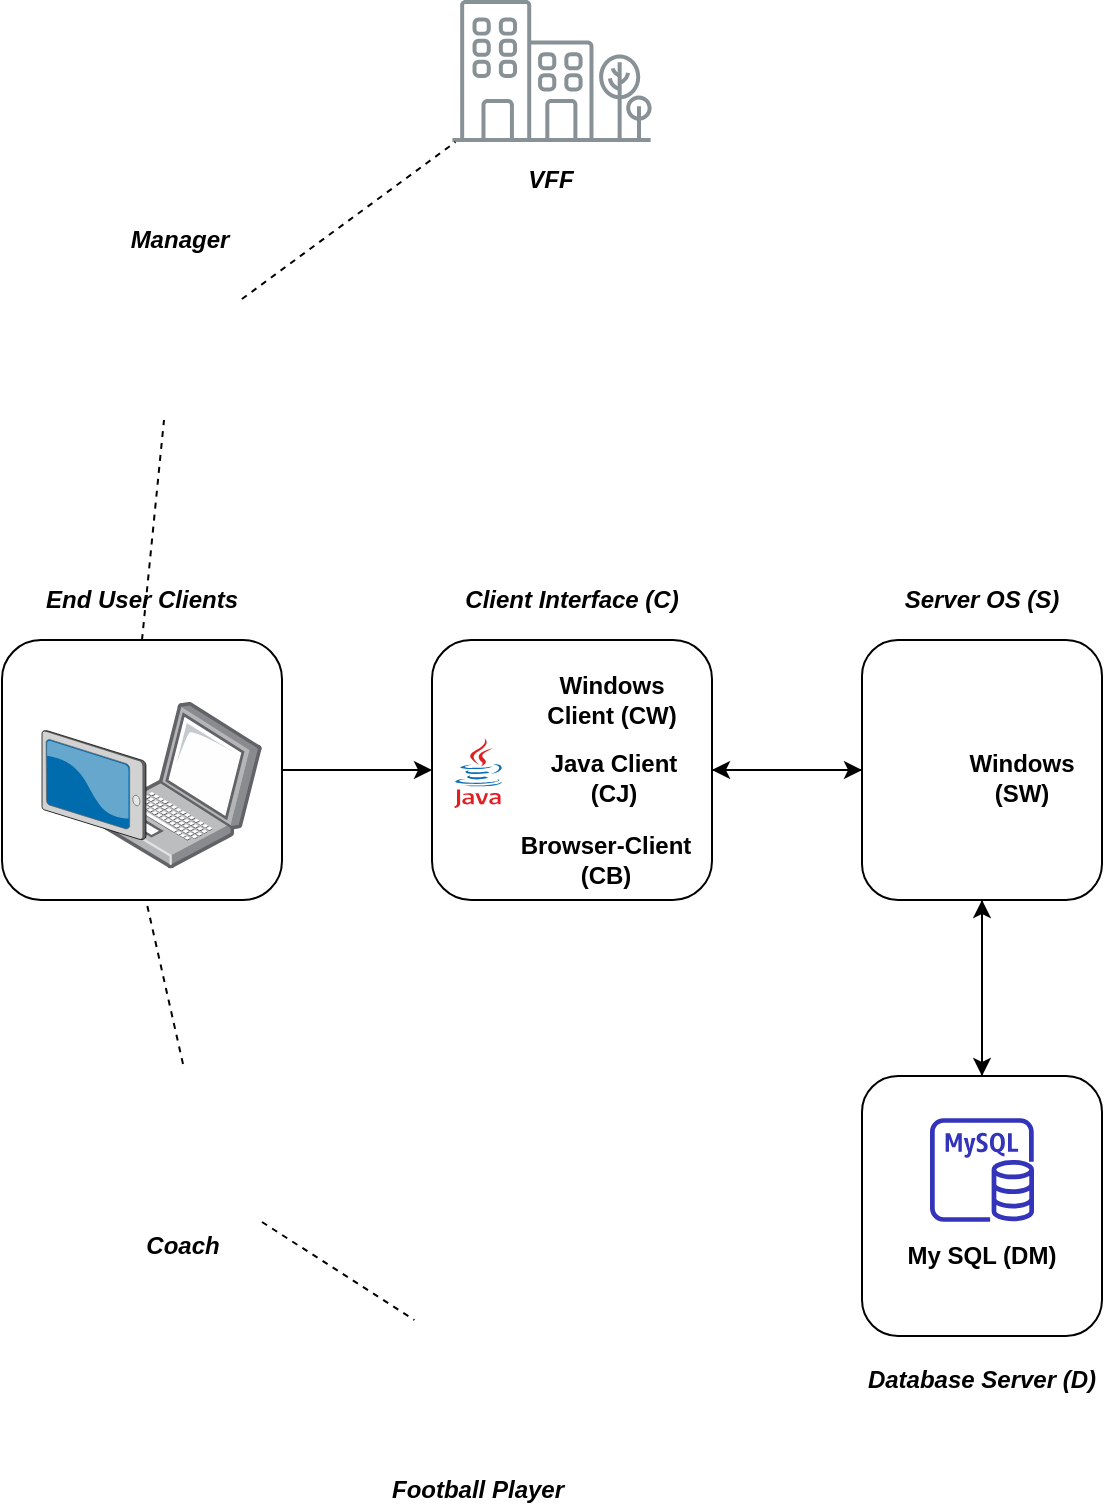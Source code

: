 <mxfile version="14.2.9" type="github">
  <diagram id="nsCMqzc3oeU64JGv1fq4" name="Page-1">
    <mxGraphModel dx="1278" dy="1725" grid="1" gridSize="10" guides="1" tooltips="1" connect="1" arrows="1" fold="1" page="1" pageScale="1" pageWidth="827" pageHeight="1169" math="0" shadow="0">
      <root>
        <mxCell id="0" />
        <mxCell id="1" parent="0" />
        <mxCell id="uQAS-4vIIWoBUJb4hJAs-1" value="" style="shape=image;html=1;verticalAlign=top;verticalLabelPosition=bottom;labelBackgroundColor=#ffffff;imageAspect=0;aspect=fixed;image=https://cdn4.iconfinder.com/data/icons/STROKE/education_icons/png/128/school_events.png;fontStyle=3" parent="1" vertex="1">
          <mxGeometry x="345.2" y="530" width="68" height="68" as="geometry" />
        </mxCell>
        <mxCell id="uQAS-4vIIWoBUJb4hJAs-31" value="" style="edgeStyle=orthogonalEdgeStyle;rounded=0;orthogonalLoop=1;jettySize=auto;html=1;entryX=0;entryY=0.5;entryDx=0;entryDy=0;fontStyle=3" parent="1" source="uQAS-4vIIWoBUJb4hJAs-2" target="uQAS-4vIIWoBUJb4hJAs-3" edge="1">
          <mxGeometry relative="1" as="geometry" />
        </mxCell>
        <mxCell id="uQAS-4vIIWoBUJb4hJAs-2" value="" style="rounded=1;whiteSpace=wrap;html=1;fontStyle=3" parent="1" vertex="1">
          <mxGeometry x="139" y="190" width="140" height="130" as="geometry" />
        </mxCell>
        <mxCell id="uQAS-4vIIWoBUJb4hJAs-22" value="" style="edgeStyle=orthogonalEdgeStyle;rounded=0;orthogonalLoop=1;jettySize=auto;html=1;entryX=0;entryY=0.5;entryDx=0;entryDy=0;fontStyle=1" parent="1" source="uQAS-4vIIWoBUJb4hJAs-3" target="uQAS-4vIIWoBUJb4hJAs-4" edge="1">
          <mxGeometry relative="1" as="geometry" />
        </mxCell>
        <mxCell id="uQAS-4vIIWoBUJb4hJAs-3" value="" style="rounded=1;whiteSpace=wrap;html=1;fontStyle=3" parent="1" vertex="1">
          <mxGeometry x="354" y="190" width="140" height="130" as="geometry" />
        </mxCell>
        <mxCell id="uQAS-4vIIWoBUJb4hJAs-52" value="" style="edgeStyle=orthogonalEdgeStyle;rounded=0;orthogonalLoop=1;jettySize=auto;html=1;entryX=1;entryY=0.5;entryDx=0;entryDy=0;fontStyle=1" parent="1" source="uQAS-4vIIWoBUJb4hJAs-4" target="uQAS-4vIIWoBUJb4hJAs-3" edge="1">
          <mxGeometry relative="1" as="geometry" />
        </mxCell>
        <mxCell id="uQAS-4vIIWoBUJb4hJAs-54" value="" style="edgeStyle=orthogonalEdgeStyle;rounded=0;orthogonalLoop=1;jettySize=auto;html=1;fontStyle=3" parent="1" source="uQAS-4vIIWoBUJb4hJAs-4" target="uQAS-4vIIWoBUJb4hJAs-16" edge="1">
          <mxGeometry relative="1" as="geometry" />
        </mxCell>
        <mxCell id="uQAS-4vIIWoBUJb4hJAs-56" value="" style="edgeStyle=orthogonalEdgeStyle;rounded=0;orthogonalLoop=1;jettySize=auto;html=1;fontStyle=3" parent="1" source="uQAS-4vIIWoBUJb4hJAs-4" target="uQAS-4vIIWoBUJb4hJAs-16" edge="1">
          <mxGeometry relative="1" as="geometry" />
        </mxCell>
        <mxCell id="uQAS-4vIIWoBUJb4hJAs-58" style="edgeStyle=orthogonalEdgeStyle;rounded=0;orthogonalLoop=1;jettySize=auto;html=1;entryX=0.5;entryY=0;entryDx=0;entryDy=0;fontStyle=3" parent="1" source="uQAS-4vIIWoBUJb4hJAs-4" target="uQAS-4vIIWoBUJb4hJAs-5" edge="1">
          <mxGeometry relative="1" as="geometry" />
        </mxCell>
        <mxCell id="uQAS-4vIIWoBUJb4hJAs-4" value="" style="rounded=1;whiteSpace=wrap;html=1;fontStyle=3" parent="1" vertex="1">
          <mxGeometry x="569" y="190" width="120" height="130" as="geometry" />
        </mxCell>
        <mxCell id="uQAS-4vIIWoBUJb4hJAs-55" value="" style="edgeStyle=orthogonalEdgeStyle;rounded=0;orthogonalLoop=1;jettySize=auto;html=1;fontStyle=3" parent="1" source="uQAS-4vIIWoBUJb4hJAs-5" target="uQAS-4vIIWoBUJb4hJAs-4" edge="1">
          <mxGeometry relative="1" as="geometry" />
        </mxCell>
        <mxCell id="uQAS-4vIIWoBUJb4hJAs-5" value="" style="rounded=1;whiteSpace=wrap;html=1;fontStyle=3" parent="1" vertex="1">
          <mxGeometry x="569" y="408" width="120" height="130" as="geometry" />
        </mxCell>
        <mxCell id="uQAS-4vIIWoBUJb4hJAs-7" value="" style="shape=image;html=1;verticalAlign=top;verticalLabelPosition=bottom;labelBackgroundColor=#ffffff;imageAspect=0;aspect=fixed;image=https://cdn0.iconfinder.com/data/icons/fatcow/32/ceo.png;fontStyle=3" parent="1" vertex="1">
          <mxGeometry x="186.95" y="10" width="72" height="72" as="geometry" />
        </mxCell>
        <mxCell id="uQAS-4vIIWoBUJb4hJAs-9" value="" style="points=[];aspect=fixed;html=1;align=center;shadow=0;dashed=0;image;image=img/lib/allied_telesis/computer_and_terminals/Laptop.svg;fontStyle=3" parent="1" vertex="1">
          <mxGeometry x="186.95" y="220.94" width="82.05" height="83.22" as="geometry" />
        </mxCell>
        <mxCell id="uQAS-4vIIWoBUJb4hJAs-11" value="" style="dashed=0;outlineConnect=0;html=1;align=center;labelPosition=center;verticalLabelPosition=bottom;verticalAlign=top;shape=mxgraph.weblogos.java;fontStyle=3" parent="1" vertex="1">
          <mxGeometry x="365" y="239.11" width="24.4" height="35" as="geometry" />
        </mxCell>
        <mxCell id="uQAS-4vIIWoBUJb4hJAs-12" value="" style="shape=image;html=1;verticalAlign=top;verticalLabelPosition=bottom;labelBackgroundColor=#ffffff;imageAspect=0;aspect=fixed;image=https://cdn3.iconfinder.com/data/icons/logos-brands-3/24/logo_brand_brands_logos_chrome-128.png;fontStyle=3" parent="1" vertex="1">
          <mxGeometry x="365" y="284.82" width="24.4" height="24.4" as="geometry" />
        </mxCell>
        <mxCell id="uQAS-4vIIWoBUJb4hJAs-13" value="" style="shape=image;html=1;verticalAlign=top;verticalLabelPosition=bottom;labelBackgroundColor=#ffffff;imageAspect=0;aspect=fixed;image=https://cdn1.iconfinder.com/data/icons/social-media-glossy/512/70-windows_social-128.png;fontStyle=3" parent="1" vertex="1">
          <mxGeometry x="367.2" y="205" width="20" height="20" as="geometry" />
        </mxCell>
        <mxCell id="uQAS-4vIIWoBUJb4hJAs-14" value="" style="shape=image;html=1;verticalAlign=top;verticalLabelPosition=bottom;labelBackgroundColor=#ffffff;imageAspect=0;aspect=fixed;image=https://cdn1.iconfinder.com/data/icons/computer-techologies-outline-free/128/ic_windows_10_window-128.png;fontStyle=1" parent="1" vertex="1">
          <mxGeometry x="579" y="240.91" width="28" height="28" as="geometry" />
        </mxCell>
        <mxCell id="uQAS-4vIIWoBUJb4hJAs-15" value="" style="verticalLabelPosition=bottom;aspect=fixed;html=1;verticalAlign=top;strokeColor=none;align=center;outlineConnect=0;shape=mxgraph.citrix.tablet_2;fontStyle=3" parent="1" vertex="1">
          <mxGeometry x="159" y="235.28" width="52" height="54.54" as="geometry" />
        </mxCell>
        <mxCell id="uQAS-4vIIWoBUJb4hJAs-16" value="" style="outlineConnect=0;fontColor=#232F3E;gradientColor=none;fillColor=#3334B9;strokeColor=none;dashed=0;verticalLabelPosition=bottom;verticalAlign=top;align=center;html=1;fontSize=12;fontStyle=3;aspect=fixed;pointerEvents=1;shape=mxgraph.aws4.rds_mysql_instance;" parent="1" vertex="1">
          <mxGeometry x="603" y="429" width="52" height="52" as="geometry" />
        </mxCell>
        <mxCell id="uQAS-4vIIWoBUJb4hJAs-17" value="End User Clients" style="text;html=1;strokeColor=none;fillColor=none;align=center;verticalAlign=middle;whiteSpace=wrap;rounded=0;fontStyle=3" parent="1" vertex="1">
          <mxGeometry x="154" y="160" width="110" height="20" as="geometry" />
        </mxCell>
        <mxCell id="uQAS-4vIIWoBUJb4hJAs-18" value="Client Interface (C)" style="text;html=1;strokeColor=none;fillColor=none;align=center;verticalAlign=middle;whiteSpace=wrap;rounded=0;fontStyle=3" parent="1" vertex="1">
          <mxGeometry x="354" y="160" width="140" height="20" as="geometry" />
        </mxCell>
        <mxCell id="uQAS-4vIIWoBUJb4hJAs-19" value="Server OS (S)" style="text;html=1;strokeColor=none;fillColor=none;align=center;verticalAlign=middle;whiteSpace=wrap;rounded=0;fontStyle=3" parent="1" vertex="1">
          <mxGeometry x="569" y="160" width="120" height="20" as="geometry" />
        </mxCell>
        <mxCell id="uQAS-4vIIWoBUJb4hJAs-20" value="Database Server (D)" style="text;html=1;strokeColor=none;fillColor=none;align=center;verticalAlign=middle;whiteSpace=wrap;rounded=0;fontStyle=3" parent="1" vertex="1">
          <mxGeometry x="569" y="550" width="120" height="20" as="geometry" />
        </mxCell>
        <mxCell id="uQAS-4vIIWoBUJb4hJAs-21" value="Windows Client (CW)" style="text;html=1;strokeColor=none;fillColor=none;align=center;verticalAlign=middle;whiteSpace=wrap;rounded=0;fontStyle=1" parent="1" vertex="1">
          <mxGeometry x="399" y="210" width="90" height="20" as="geometry" />
        </mxCell>
        <mxCell id="uQAS-4vIIWoBUJb4hJAs-23" value="Java Client (CJ)" style="text;html=1;strokeColor=none;fillColor=none;align=center;verticalAlign=middle;whiteSpace=wrap;rounded=0;fontStyle=1" parent="1" vertex="1">
          <mxGeometry x="400" y="248.91" width="90" height="20" as="geometry" />
        </mxCell>
        <mxCell id="uQAS-4vIIWoBUJb4hJAs-27" value="My SQL (DM)" style="text;html=1;strokeColor=none;fillColor=none;align=center;verticalAlign=middle;whiteSpace=wrap;rounded=0;fontStyle=1" parent="1" vertex="1">
          <mxGeometry x="569" y="487.82" width="120" height="20" as="geometry" />
        </mxCell>
        <mxCell id="uQAS-4vIIWoBUJb4hJAs-28" value="Windows (SW)" style="text;html=1;strokeColor=none;fillColor=none;align=center;verticalAlign=middle;whiteSpace=wrap;rounded=0;fontStyle=1" parent="1" vertex="1">
          <mxGeometry x="609" y="248.91" width="80" height="20" as="geometry" />
        </mxCell>
        <mxCell id="uQAS-4vIIWoBUJb4hJAs-30" value="Browser-Client (CB)" style="text;html=1;strokeColor=none;fillColor=none;align=center;verticalAlign=middle;whiteSpace=wrap;rounded=0;fontStyle=1" parent="1" vertex="1">
          <mxGeometry x="392.2" y="289.82" width="97.8" height="20" as="geometry" />
        </mxCell>
        <mxCell id="l9fHHqVMrs6Oox7G8GGH-2" value="" style="shape=image;html=1;verticalAlign=top;verticalLabelPosition=bottom;labelBackgroundColor=#ffffff;imageAspect=0;aspect=fixed;image=https://cdn2.iconfinder.com/data/icons/fatcow/32x32/user_chief.png;fontStyle=3" vertex="1" parent="1">
          <mxGeometry x="190" y="402" width="79" height="79" as="geometry" />
        </mxCell>
        <mxCell id="l9fHHqVMrs6Oox7G8GGH-3" value="" style="outlineConnect=0;gradientColor=none;fontColor=#545B64;strokeColor=none;fillColor=#879196;dashed=0;verticalLabelPosition=bottom;verticalAlign=top;align=center;html=1;fontSize=12;fontStyle=3;aspect=fixed;shape=mxgraph.aws4.illustration_office_building;pointerEvents=1" vertex="1" parent="1">
          <mxGeometry x="364" y="-130" width="100" height="71" as="geometry" />
        </mxCell>
        <mxCell id="l9fHHqVMrs6Oox7G8GGH-5" value="Football Player" style="text;html=1;strokeColor=none;fillColor=none;align=center;verticalAlign=middle;whiteSpace=wrap;rounded=0;fontStyle=3" vertex="1" parent="1">
          <mxGeometry x="332.2" y="605" width="90" height="20" as="geometry" />
        </mxCell>
        <mxCell id="l9fHHqVMrs6Oox7G8GGH-6" value="Coach" style="text;html=1;strokeColor=none;fillColor=none;align=center;verticalAlign=middle;whiteSpace=wrap;rounded=0;fontStyle=3" vertex="1" parent="1">
          <mxGeometry x="200.95" y="482.82" width="57.05" height="20" as="geometry" />
        </mxCell>
        <mxCell id="l9fHHqVMrs6Oox7G8GGH-7" value="Manager" style="text;html=1;strokeColor=none;fillColor=none;align=center;verticalAlign=middle;whiteSpace=wrap;rounded=0;fontStyle=3" vertex="1" parent="1">
          <mxGeometry x="187.98" y="-20" width="80" height="20" as="geometry" />
        </mxCell>
        <mxCell id="l9fHHqVMrs6Oox7G8GGH-8" value="VFF" style="text;html=1;strokeColor=none;fillColor=none;align=center;verticalAlign=middle;whiteSpace=wrap;rounded=0;fontStyle=3" vertex="1" parent="1">
          <mxGeometry x="367.2" y="-50" width="92.8" height="20" as="geometry" />
        </mxCell>
        <mxCell id="l9fHHqVMrs6Oox7G8GGH-10" value="" style="endArrow=none;dashed=1;html=1;fontStyle=3" edge="1" parent="1" source="uQAS-4vIIWoBUJb4hJAs-7" target="l9fHHqVMrs6Oox7G8GGH-3">
          <mxGeometry width="50" height="50" relative="1" as="geometry">
            <mxPoint x="570" y="40" as="sourcePoint" />
            <mxPoint x="620" y="-10" as="targetPoint" />
          </mxGeometry>
        </mxCell>
        <mxCell id="l9fHHqVMrs6Oox7G8GGH-13" value="" style="endArrow=none;dashed=1;html=1;exitX=0.5;exitY=0;exitDx=0;exitDy=0;fontStyle=3" edge="1" parent="1" source="uQAS-4vIIWoBUJb4hJAs-2">
          <mxGeometry width="50" height="50" relative="1" as="geometry">
            <mxPoint x="184" y="140" as="sourcePoint" />
            <mxPoint x="220" y="80" as="targetPoint" />
          </mxGeometry>
        </mxCell>
        <mxCell id="l9fHHqVMrs6Oox7G8GGH-14" value="" style="endArrow=none;dashed=1;html=1;exitX=0.5;exitY=0;exitDx=0;exitDy=0;fontStyle=3" edge="1" parent="1" source="l9fHHqVMrs6Oox7G8GGH-2">
          <mxGeometry width="50" height="50" relative="1" as="geometry">
            <mxPoint x="161" y="370" as="sourcePoint" />
            <mxPoint x="211" y="320" as="targetPoint" />
          </mxGeometry>
        </mxCell>
        <mxCell id="l9fHHqVMrs6Oox7G8GGH-16" value="" style="endArrow=none;dashed=1;html=1;entryX=0;entryY=0;entryDx=0;entryDy=0;exitX=1;exitY=1;exitDx=0;exitDy=0;fontStyle=3" edge="1" parent="1" source="l9fHHqVMrs6Oox7G8GGH-2" target="uQAS-4vIIWoBUJb4hJAs-1">
          <mxGeometry width="50" height="50" relative="1" as="geometry">
            <mxPoint x="229" y="502.82" as="sourcePoint" />
            <mxPoint x="279" y="452.82" as="targetPoint" />
          </mxGeometry>
        </mxCell>
      </root>
    </mxGraphModel>
  </diagram>
</mxfile>
